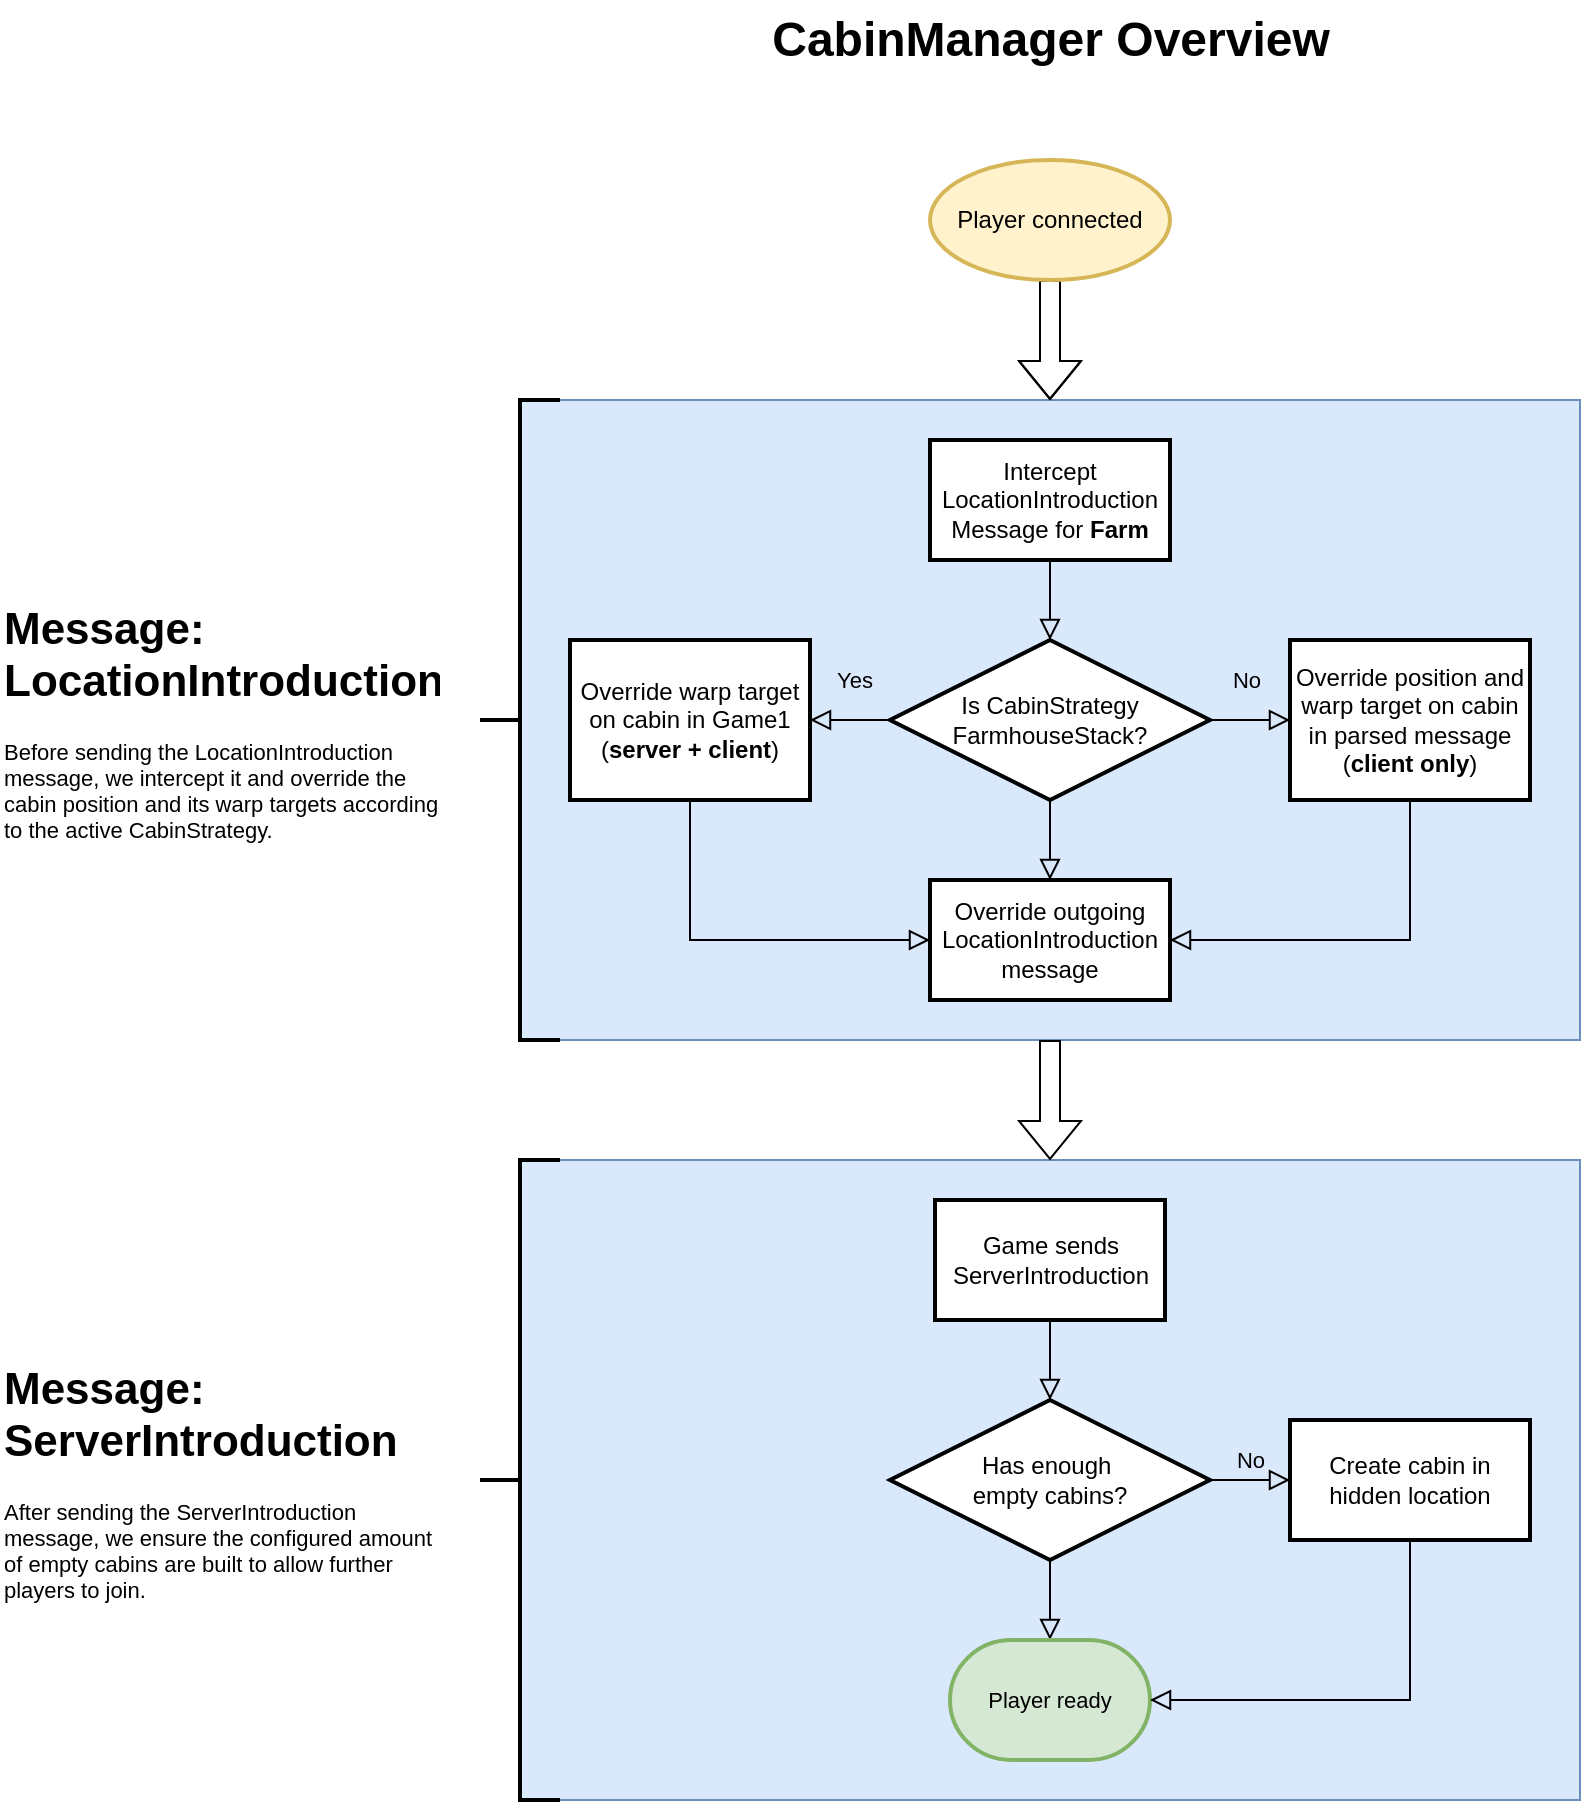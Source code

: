 <mxfile version="26.0.5">
  <diagram id="C5RBs43oDa-KdzZeNtuy" name="Page-1">
    <mxGraphModel dx="1034" dy="1079" grid="1" gridSize="10" guides="1" tooltips="1" connect="1" arrows="1" fold="1" page="1" pageScale="1" pageWidth="827" pageHeight="1169" math="0" shadow="0">
      <root>
        <mxCell id="WIyWlLk6GJQsqaUBKTNV-0" />
        <mxCell id="WIyWlLk6GJQsqaUBKTNV-1" parent="WIyWlLk6GJQsqaUBKTNV-0" />
        <mxCell id="lFv3QJc8qxP4ShpyzfSH-95" value="" style="rounded=0;whiteSpace=wrap;html=1;fontFamily=Helvetica;fontSize=11;labelBackgroundColor=none;strokeColor=#6c8ebf;fillColor=#dae8fc;" vertex="1" parent="WIyWlLk6GJQsqaUBKTNV-1">
          <mxGeometry x="280" y="620" width="530" height="320" as="geometry" />
        </mxCell>
        <mxCell id="lFv3QJc8qxP4ShpyzfSH-94" value="" style="rounded=0;whiteSpace=wrap;html=1;fontFamily=Helvetica;fontSize=11;labelBackgroundColor=none;strokeColor=#6c8ebf;fillColor=#dae8fc;" vertex="1" parent="WIyWlLk6GJQsqaUBKTNV-1">
          <mxGeometry x="280" y="240" width="530" height="320" as="geometry" />
        </mxCell>
        <mxCell id="lFv3QJc8qxP4ShpyzfSH-0" value="CabinManager Overview" style="text;strokeColor=none;fillColor=none;html=1;fontSize=24;fontStyle=1;verticalAlign=middle;align=center;" vertex="1" parent="WIyWlLk6GJQsqaUBKTNV-1">
          <mxGeometry x="495" y="40" width="100" height="40" as="geometry" />
        </mxCell>
        <mxCell id="lFv3QJc8qxP4ShpyzfSH-71" value="" style="edgeStyle=orthogonalEdgeStyle;shape=flexArrow;rounded=0;orthogonalLoop=1;jettySize=auto;html=1;shadow=0;strokeColor=default;strokeWidth=1;align=center;verticalAlign=middle;fontFamily=Helvetica;fontSize=11;fontColor=default;labelBackgroundColor=none;endArrow=block;endFill=0;" edge="1" parent="WIyWlLk6GJQsqaUBKTNV-1" source="lFv3QJc8qxP4ShpyzfSH-28">
          <mxGeometry relative="1" as="geometry">
            <mxPoint x="545" y="240" as="targetPoint" />
          </mxGeometry>
        </mxCell>
        <mxCell id="lFv3QJc8qxP4ShpyzfSH-28" value="Player connected" style="strokeWidth=2;html=1;shape=mxgraph.flowchart.start_1;whiteSpace=wrap;fillColor=#fff2cc;strokeColor=#d6b656;" vertex="1" parent="WIyWlLk6GJQsqaUBKTNV-1">
          <mxGeometry x="485" y="120" width="120" height="60" as="geometry" />
        </mxCell>
        <mxCell id="lFv3QJc8qxP4ShpyzfSH-48" value="" style="edgeStyle=orthogonalEdgeStyle;shape=connector;rounded=0;orthogonalLoop=1;jettySize=auto;html=1;shadow=0;strokeColor=default;strokeWidth=1;align=center;verticalAlign=middle;fontFamily=Helvetica;fontSize=11;fontColor=default;labelBackgroundColor=none;endArrow=block;endFill=0;endSize=8;" edge="1" parent="WIyWlLk6GJQsqaUBKTNV-1" source="lFv3QJc8qxP4ShpyzfSH-39" target="lFv3QJc8qxP4ShpyzfSH-47">
          <mxGeometry relative="1" as="geometry" />
        </mxCell>
        <mxCell id="lFv3QJc8qxP4ShpyzfSH-39" value="Intercept LocationIntroduction Message for &lt;b&gt;Farm&lt;/b&gt;" style="whiteSpace=wrap;html=1;strokeWidth=2;" vertex="1" parent="WIyWlLk6GJQsqaUBKTNV-1">
          <mxGeometry x="485" y="260" width="120" height="60" as="geometry" />
        </mxCell>
        <mxCell id="lFv3QJc8qxP4ShpyzfSH-50" value="Yes" style="edgeStyle=orthogonalEdgeStyle;shape=connector;rounded=0;orthogonalLoop=1;jettySize=auto;html=1;shadow=0;strokeColor=default;strokeWidth=1;align=center;verticalAlign=middle;fontFamily=Helvetica;fontSize=11;fontColor=default;labelBackgroundColor=none;endArrow=block;endFill=0;endSize=8;" edge="1" parent="WIyWlLk6GJQsqaUBKTNV-1" source="lFv3QJc8qxP4ShpyzfSH-47" target="lFv3QJc8qxP4ShpyzfSH-49">
          <mxGeometry x="-0.111" y="-20" relative="1" as="geometry">
            <mxPoint as="offset" />
          </mxGeometry>
        </mxCell>
        <mxCell id="lFv3QJc8qxP4ShpyzfSH-52" value="No" style="edgeStyle=orthogonalEdgeStyle;shape=connector;rounded=0;orthogonalLoop=1;jettySize=auto;html=1;shadow=0;strokeColor=default;strokeWidth=1;align=center;verticalAlign=middle;fontFamily=Helvetica;fontSize=11;fontColor=default;labelBackgroundColor=none;endArrow=block;endFill=0;endSize=8;" edge="1" parent="WIyWlLk6GJQsqaUBKTNV-1" source="lFv3QJc8qxP4ShpyzfSH-47" target="lFv3QJc8qxP4ShpyzfSH-51">
          <mxGeometry x="-0.111" y="20" relative="1" as="geometry">
            <mxPoint as="offset" />
          </mxGeometry>
        </mxCell>
        <mxCell id="lFv3QJc8qxP4ShpyzfSH-56" value="" style="edgeStyle=orthogonalEdgeStyle;shape=connector;rounded=0;orthogonalLoop=1;jettySize=auto;html=1;shadow=0;strokeColor=default;strokeWidth=1;align=center;verticalAlign=middle;fontFamily=Helvetica;fontSize=11;fontColor=default;labelBackgroundColor=none;endArrow=block;endFill=0;endSize=8;entryX=0.5;entryY=0;entryDx=0;entryDy=0;" edge="1" parent="WIyWlLk6GJQsqaUBKTNV-1" source="lFv3QJc8qxP4ShpyzfSH-47" target="lFv3QJc8qxP4ShpyzfSH-65">
          <mxGeometry relative="1" as="geometry">
            <mxPoint x="545" y="475" as="targetPoint" />
          </mxGeometry>
        </mxCell>
        <mxCell id="lFv3QJc8qxP4ShpyzfSH-47" value="Is CabinStrategy FarmhouseStack?" style="rhombus;whiteSpace=wrap;html=1;strokeWidth=2;" vertex="1" parent="WIyWlLk6GJQsqaUBKTNV-1">
          <mxGeometry x="465" y="360" width="160" height="80" as="geometry" />
        </mxCell>
        <mxCell id="lFv3QJc8qxP4ShpyzfSH-82" style="edgeStyle=orthogonalEdgeStyle;shape=connector;rounded=0;orthogonalLoop=1;jettySize=auto;html=1;entryX=0;entryY=0.5;entryDx=0;entryDy=0;shadow=0;strokeColor=default;strokeWidth=1;align=center;verticalAlign=middle;fontFamily=Helvetica;fontSize=11;fontColor=default;labelBackgroundColor=none;endArrow=block;endFill=0;endSize=8;" edge="1" parent="WIyWlLk6GJQsqaUBKTNV-1" source="lFv3QJc8qxP4ShpyzfSH-49" target="lFv3QJc8qxP4ShpyzfSH-65">
          <mxGeometry relative="1" as="geometry">
            <Array as="points">
              <mxPoint x="365" y="510" />
            </Array>
          </mxGeometry>
        </mxCell>
        <mxCell id="lFv3QJc8qxP4ShpyzfSH-49" value="Override warp target on cabin in Game1 (&lt;b&gt;server + client&lt;/b&gt;)" style="whiteSpace=wrap;html=1;strokeWidth=2;" vertex="1" parent="WIyWlLk6GJQsqaUBKTNV-1">
          <mxGeometry x="305" y="360" width="120" height="80" as="geometry" />
        </mxCell>
        <mxCell id="lFv3QJc8qxP4ShpyzfSH-81" style="edgeStyle=orthogonalEdgeStyle;shape=connector;rounded=0;orthogonalLoop=1;jettySize=auto;html=1;entryX=1;entryY=0.5;entryDx=0;entryDy=0;shadow=0;strokeColor=default;strokeWidth=1;align=center;verticalAlign=middle;fontFamily=Helvetica;fontSize=11;fontColor=default;labelBackgroundColor=none;endArrow=block;endFill=0;endSize=8;" edge="1" parent="WIyWlLk6GJQsqaUBKTNV-1" source="lFv3QJc8qxP4ShpyzfSH-51" target="lFv3QJc8qxP4ShpyzfSH-65">
          <mxGeometry relative="1" as="geometry">
            <Array as="points">
              <mxPoint x="725" y="510" />
            </Array>
          </mxGeometry>
        </mxCell>
        <mxCell id="lFv3QJc8qxP4ShpyzfSH-51" value="Override position and warp target on cabin in parsed message (&lt;b&gt;client only&lt;/b&gt;)" style="whiteSpace=wrap;html=1;strokeWidth=2;" vertex="1" parent="WIyWlLk6GJQsqaUBKTNV-1">
          <mxGeometry x="665" y="360" width="120" height="80" as="geometry" />
        </mxCell>
        <mxCell id="lFv3QJc8qxP4ShpyzfSH-60" style="edgeStyle=orthogonalEdgeStyle;shape=connector;rounded=0;orthogonalLoop=1;jettySize=auto;html=1;exitX=0.5;exitY=1;exitDx=0;exitDy=0;shadow=0;strokeColor=default;strokeWidth=1;align=center;verticalAlign=middle;fontFamily=Helvetica;fontSize=11;fontColor=default;labelBackgroundColor=none;endArrow=block;endFill=0;endSize=8;" edge="1" parent="WIyWlLk6GJQsqaUBKTNV-1" source="lFv3QJc8qxP4ShpyzfSH-47" target="lFv3QJc8qxP4ShpyzfSH-47">
          <mxGeometry relative="1" as="geometry" />
        </mxCell>
        <mxCell id="lFv3QJc8qxP4ShpyzfSH-61" value="No" style="edgeStyle=orthogonalEdgeStyle;shape=connector;rounded=0;orthogonalLoop=1;jettySize=auto;shadow=0;strokeColor=default;strokeWidth=1;align=center;verticalAlign=middle;fontFamily=Helvetica;fontSize=11;fontColor=default;labelBackgroundColor=none;endArrow=block;endFill=0;endSize=8;html=1;" edge="1" parent="WIyWlLk6GJQsqaUBKTNV-1" source="lFv3QJc8qxP4ShpyzfSH-62" target="lFv3QJc8qxP4ShpyzfSH-63">
          <mxGeometry y="10" relative="1" as="geometry">
            <mxPoint as="offset" />
          </mxGeometry>
        </mxCell>
        <mxCell id="lFv3QJc8qxP4ShpyzfSH-91" value="" style="edgeStyle=orthogonalEdgeStyle;shape=connector;rounded=0;orthogonalLoop=1;jettySize=auto;html=1;shadow=0;strokeColor=default;strokeWidth=1;align=center;verticalAlign=middle;fontFamily=Helvetica;fontSize=11;fontColor=default;labelBackgroundColor=none;endArrow=block;endFill=0;endSize=8;" edge="1" parent="WIyWlLk6GJQsqaUBKTNV-1" source="lFv3QJc8qxP4ShpyzfSH-62" target="lFv3QJc8qxP4ShpyzfSH-89">
          <mxGeometry relative="1" as="geometry" />
        </mxCell>
        <mxCell id="lFv3QJc8qxP4ShpyzfSH-62" value="&lt;div&gt;Has enough&amp;nbsp;&lt;/div&gt;&lt;div&gt;empty cabins?&lt;/div&gt;" style="rhombus;whiteSpace=wrap;html=1;strokeWidth=2;" vertex="1" parent="WIyWlLk6GJQsqaUBKTNV-1">
          <mxGeometry x="465" y="740" width="160" height="80" as="geometry" />
        </mxCell>
        <mxCell id="lFv3QJc8qxP4ShpyzfSH-63" value="Create cabin in hidden location" style="whiteSpace=wrap;html=1;strokeWidth=2;" vertex="1" parent="WIyWlLk6GJQsqaUBKTNV-1">
          <mxGeometry x="665" y="750" width="120" height="60" as="geometry" />
        </mxCell>
        <mxCell id="lFv3QJc8qxP4ShpyzfSH-73" value="" style="edgeStyle=orthogonalEdgeStyle;shape=flexArrow;rounded=0;orthogonalLoop=1;jettySize=auto;html=1;shadow=0;strokeColor=default;strokeWidth=1;align=center;verticalAlign=middle;fontFamily=Helvetica;fontSize=11;fontColor=default;labelBackgroundColor=none;endArrow=block;endFill=0;exitX=0.5;exitY=1;exitDx=0;exitDy=0;entryX=0.5;entryY=0;entryDx=0;entryDy=0;" edge="1" parent="WIyWlLk6GJQsqaUBKTNV-1" source="lFv3QJc8qxP4ShpyzfSH-94" target="lFv3QJc8qxP4ShpyzfSH-95">
          <mxGeometry relative="1" as="geometry" />
        </mxCell>
        <mxCell id="lFv3QJc8qxP4ShpyzfSH-65" value="&lt;div&gt;Override outgoing LocationIntroduction message&lt;/div&gt;" style="whiteSpace=wrap;html=1;strokeWidth=2;" vertex="1" parent="WIyWlLk6GJQsqaUBKTNV-1">
          <mxGeometry x="485" y="480" width="120" height="60" as="geometry" />
        </mxCell>
        <mxCell id="lFv3QJc8qxP4ShpyzfSH-70" value="" style="strokeWidth=2;html=1;shape=mxgraph.flowchart.annotation_2;align=left;labelPosition=right;pointerEvents=1;fontFamily=Helvetica;fontSize=11;fontColor=default;labelBackgroundColor=none;" vertex="1" parent="WIyWlLk6GJQsqaUBKTNV-1">
          <mxGeometry x="260" y="240" width="40" height="320" as="geometry" />
        </mxCell>
        <mxCell id="lFv3QJc8qxP4ShpyzfSH-84" value="" style="edgeStyle=orthogonalEdgeStyle;shape=connector;rounded=0;orthogonalLoop=1;jettySize=auto;html=1;shadow=0;strokeColor=default;strokeWidth=1;align=center;verticalAlign=middle;fontFamily=Helvetica;fontSize=11;fontColor=default;labelBackgroundColor=none;endArrow=block;endFill=0;endSize=8;" edge="1" parent="WIyWlLk6GJQsqaUBKTNV-1" source="lFv3QJc8qxP4ShpyzfSH-72" target="lFv3QJc8qxP4ShpyzfSH-62">
          <mxGeometry relative="1" as="geometry" />
        </mxCell>
        <mxCell id="lFv3QJc8qxP4ShpyzfSH-72" value="Game sends ServerIntroduction" style="whiteSpace=wrap;html=1;strokeWidth=2;" vertex="1" parent="WIyWlLk6GJQsqaUBKTNV-1">
          <mxGeometry x="487.5" y="640" width="115" height="60" as="geometry" />
        </mxCell>
        <mxCell id="lFv3QJc8qxP4ShpyzfSH-80" value="&lt;h1 style=&quot;margin-top: 0px;&quot;&gt;Message:&lt;br&gt;LocationIntroduction&lt;/h1&gt;&lt;p&gt;Before sending the LocationIntroduction message, we intercept it and override the cabin position and its warp targets according to the active CabinStrategy.&lt;/p&gt;" style="text;html=1;whiteSpace=wrap;overflow=hidden;rounded=0;fontFamily=Helvetica;fontSize=11;fontColor=default;labelBackgroundColor=none;" vertex="1" parent="WIyWlLk6GJQsqaUBKTNV-1">
          <mxGeometry x="20" y="335" width="220" height="130" as="geometry" />
        </mxCell>
        <mxCell id="lFv3QJc8qxP4ShpyzfSH-83" value="" style="strokeWidth=2;html=1;shape=mxgraph.flowchart.annotation_2;align=left;labelPosition=right;pointerEvents=1;fontFamily=Helvetica;fontSize=11;fontColor=default;labelBackgroundColor=none;" vertex="1" parent="WIyWlLk6GJQsqaUBKTNV-1">
          <mxGeometry x="260" y="620" width="40" height="320" as="geometry" />
        </mxCell>
        <mxCell id="lFv3QJc8qxP4ShpyzfSH-85" value="&lt;h1 style=&quot;margin-top: 0px;&quot;&gt;Message:&lt;br&gt;ServerIntroduction&lt;/h1&gt;&lt;p&gt;After sending the ServerIntroduction message, we ensure the configured amount of empty cabins are built to allow further players to join.&lt;/p&gt;" style="text;html=1;whiteSpace=wrap;overflow=hidden;rounded=0;fontFamily=Helvetica;fontSize=11;fontColor=default;labelBackgroundColor=none;" vertex="1" parent="WIyWlLk6GJQsqaUBKTNV-1">
          <mxGeometry x="20" y="715" width="220" height="130" as="geometry" />
        </mxCell>
        <mxCell id="lFv3QJc8qxP4ShpyzfSH-89" value="Player ready" style="strokeWidth=2;html=1;shape=mxgraph.flowchart.terminator;whiteSpace=wrap;fontFamily=Helvetica;fontSize=11;labelBackgroundColor=none;fillColor=#d5e8d4;strokeColor=#82b366;" vertex="1" parent="WIyWlLk6GJQsqaUBKTNV-1">
          <mxGeometry x="495" y="860" width="100" height="60" as="geometry" />
        </mxCell>
        <mxCell id="lFv3QJc8qxP4ShpyzfSH-92" style="edgeStyle=orthogonalEdgeStyle;shape=connector;rounded=0;orthogonalLoop=1;jettySize=auto;html=1;entryX=1;entryY=0.5;entryDx=0;entryDy=0;entryPerimeter=0;shadow=0;strokeColor=default;strokeWidth=1;align=center;verticalAlign=middle;fontFamily=Helvetica;fontSize=11;fontColor=default;labelBackgroundColor=none;endArrow=block;endFill=0;endSize=8;" edge="1" parent="WIyWlLk6GJQsqaUBKTNV-1" source="lFv3QJc8qxP4ShpyzfSH-63" target="lFv3QJc8qxP4ShpyzfSH-89">
          <mxGeometry relative="1" as="geometry">
            <Array as="points">
              <mxPoint x="725" y="890" />
            </Array>
          </mxGeometry>
        </mxCell>
      </root>
    </mxGraphModel>
  </diagram>
</mxfile>
